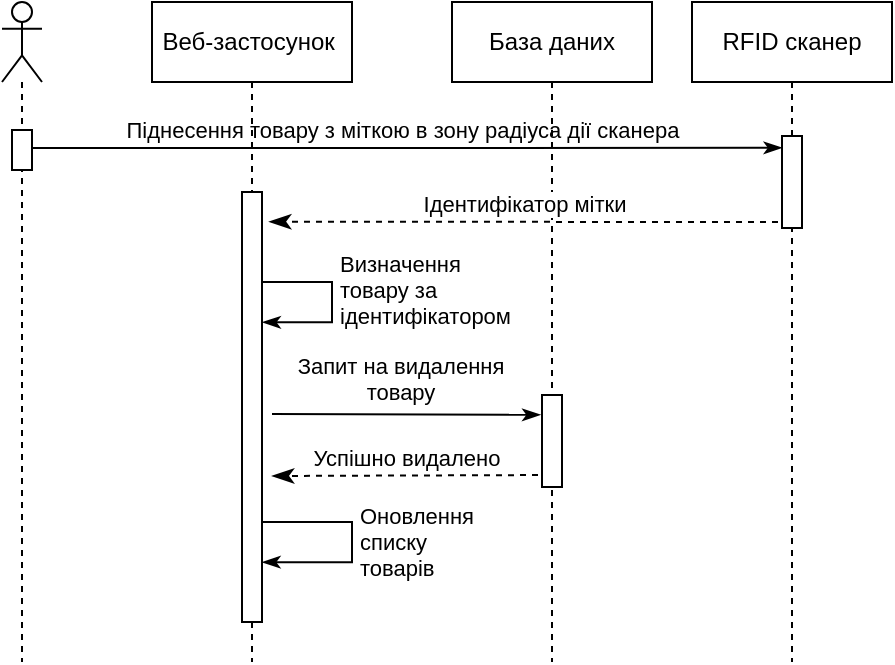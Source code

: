 <mxfile version="12.3.9" type="device" pages="1"><diagram id="11mvGvtaKFrbVYMu2Vqn" name="Page-1"><mxGraphModel dx="1808" dy="514" grid="1" gridSize="10" guides="1" tooltips="1" connect="1" arrows="1" fold="1" page="1" pageScale="1" pageWidth="827" pageHeight="1169" math="0" shadow="0"><root><mxCell id="0"/><mxCell id="1" parent="0"/><mxCell id="BQjHS3zT5pgYZVOOXINB-19" value="&lt;div style=&quot;text-align: left&quot;&gt;Піднесення товару з міткою в зону радіуса дії сканера&lt;/div&gt;" style="html=1;verticalAlign=bottom;endArrow=classicThin;endFill=1;entryX=-0.007;entryY=0.128;entryDx=0;entryDy=0;entryPerimeter=0;" parent="1" target="BQjHS3zT5pgYZVOOXINB-31" edge="1"><mxGeometry width="80" relative="1" as="geometry"><mxPoint x="-35.333" y="143" as="sourcePoint"/><mxPoint x="340" y="143" as="targetPoint"/><Array as="points"><mxPoint x="10" y="143"/><mxPoint x="60" y="143"/></Array></mxGeometry></mxCell><mxCell id="BQjHS3zT5pgYZVOOXINB-2" value="Веб-застосунок&amp;nbsp;" style="shape=umlLifeline;perimeter=lifelinePerimeter;whiteSpace=wrap;html=1;container=1;collapsible=0;recursiveResize=0;outlineConnect=0;" parent="1" vertex="1"><mxGeometry x="30" y="70" width="100" height="330" as="geometry"/></mxCell><mxCell id="BQjHS3zT5pgYZVOOXINB-29" value="" style="html=1;points=[];perimeter=orthogonalPerimeter;" parent="BQjHS3zT5pgYZVOOXINB-2" vertex="1"><mxGeometry x="45" y="95" width="10" height="215" as="geometry"/></mxCell><mxCell id="BQjHS3zT5pgYZVOOXINB-5" value="RFID сканер" style="shape=umlLifeline;perimeter=lifelinePerimeter;whiteSpace=wrap;html=1;container=1;collapsible=0;recursiveResize=0;outlineConnect=0;" parent="1" vertex="1"><mxGeometry x="300" y="70" width="100" height="330" as="geometry"/></mxCell><mxCell id="BQjHS3zT5pgYZVOOXINB-31" value="" style="html=1;points=[];perimeter=orthogonalPerimeter;" parent="BQjHS3zT5pgYZVOOXINB-5" vertex="1"><mxGeometry x="45" y="67" width="10" height="46" as="geometry"/></mxCell><mxCell id="BQjHS3zT5pgYZVOOXINB-8" value="База даних" style="shape=umlLifeline;perimeter=lifelinePerimeter;whiteSpace=wrap;html=1;container=1;collapsible=0;recursiveResize=0;outlineConnect=0;" parent="1" vertex="1"><mxGeometry x="180" y="70" width="100" height="330" as="geometry"/></mxCell><mxCell id="BQjHS3zT5pgYZVOOXINB-12" value="" style="html=1;points=[];perimeter=orthogonalPerimeter;" parent="BQjHS3zT5pgYZVOOXINB-8" vertex="1"><mxGeometry x="45" y="196.5" width="10" height="46" as="geometry"/></mxCell><mxCell id="BQjHS3zT5pgYZVOOXINB-14" value="Успішно видалено" style="html=1;verticalAlign=bottom;endArrow=classicThin;dashed=1;endSize=8;exitX=-0.2;exitY=0.87;exitDx=0;exitDy=0;exitPerimeter=0;endFill=1;" parent="1" source="BQjHS3zT5pgYZVOOXINB-12" edge="1"><mxGeometry relative="1" as="geometry"><mxPoint x="90" y="307" as="targetPoint"/></mxGeometry></mxCell><mxCell id="BQjHS3zT5pgYZVOOXINB-16" value="" style="shape=umlLifeline;participant=umlActor;perimeter=lifelinePerimeter;whiteSpace=wrap;html=1;container=1;collapsible=0;recursiveResize=0;verticalAlign=top;spacingTop=36;labelBackgroundColor=#ffffff;outlineConnect=0;" parent="1" vertex="1"><mxGeometry x="-45" y="70" width="20" height="330" as="geometry"/></mxCell><mxCell id="BQjHS3zT5pgYZVOOXINB-32" value="" style="html=1;points=[];perimeter=orthogonalPerimeter;" parent="BQjHS3zT5pgYZVOOXINB-16" vertex="1"><mxGeometry x="5" y="64" width="10" height="20" as="geometry"/></mxCell><mxCell id="BQjHS3zT5pgYZVOOXINB-36" value="Ідентифікатор мітки" style="html=1;verticalAlign=bottom;endArrow=classicThin;dashed=1;endSize=8;exitX=-0.2;exitY=0.87;exitDx=0;exitDy=0;exitPerimeter=0;endFill=1;entryX=1.355;entryY=0.069;entryDx=0;entryDy=0;entryPerimeter=0;" parent="1" edge="1" target="BQjHS3zT5pgYZVOOXINB-29"><mxGeometry relative="1" as="geometry"><mxPoint x="100" y="180" as="targetPoint"/><mxPoint x="343" y="180.02" as="sourcePoint"/></mxGeometry></mxCell><mxCell id="BQjHS3zT5pgYZVOOXINB-37" value="Запит на видалення &lt;br&gt;товару" style="html=1;verticalAlign=bottom;endArrow=classicThin;entryX=0.119;entryY=0.624;entryDx=0;entryDy=0;entryPerimeter=0;endFill=1;" parent="1" edge="1"><mxGeometry x="-0.049" y="2" width="80" relative="1" as="geometry"><mxPoint x="90" y="276" as="sourcePoint"/><mxPoint x="224.19" y="276.42" as="targetPoint"/><mxPoint as="offset"/></mxGeometry></mxCell><mxCell id="BQjHS3zT5pgYZVOOXINB-38" value="&lt;span style=&quot;text-align: center&quot;&gt;Визначення&amp;nbsp;&lt;/span&gt;&lt;span style=&quot;text-align: center&quot;&gt;&lt;br&gt;товару за &lt;br&gt;ідентифікатором&lt;br&gt;&lt;/span&gt;" style="edgeStyle=orthogonalEdgeStyle;html=1;align=left;spacingLeft=2;endArrow=classicThin;rounded=0;endFill=1;entryX=1.029;entryY=0.303;entryDx=0;entryDy=0;entryPerimeter=0;" parent="1" target="BQjHS3zT5pgYZVOOXINB-29" edge="1"><mxGeometry x="-0.134" relative="1" as="geometry"><mxPoint x="85" y="210" as="sourcePoint"/><Array as="points"><mxPoint x="120" y="210"/><mxPoint x="120" y="230"/></Array><mxPoint x="105" y="230.167" as="targetPoint"/><mxPoint as="offset"/></mxGeometry></mxCell><mxCell id="wTmuOk-QpJyejT11eE-d-4" value="Оновлення &lt;br&gt;списку &lt;br&gt;товарів" style="edgeStyle=orthogonalEdgeStyle;html=1;align=left;spacingLeft=2;endArrow=classicThin;rounded=0;endFill=1;entryX=1.017;entryY=0.861;entryDx=0;entryDy=0;entryPerimeter=0;" parent="1" target="BQjHS3zT5pgYZVOOXINB-29" edge="1"><mxGeometry relative="1" as="geometry"><mxPoint x="85" y="330" as="sourcePoint"/><Array as="points"><mxPoint x="130" y="330"/><mxPoint x="130" y="350"/></Array><mxPoint x="104" y="350" as="targetPoint"/></mxGeometry></mxCell></root></mxGraphModel></diagram></mxfile>
